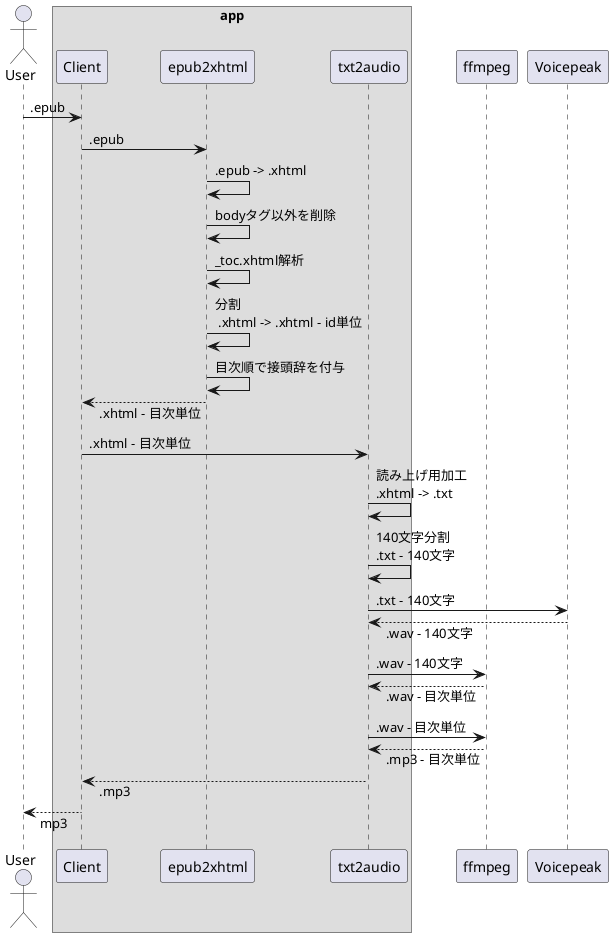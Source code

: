 @startuml
skinparam responseMessageBelowArrow true

actor User
box app
participant Client
participant epub2xhtml as e2x
participant txt2audio as t2a
end box
participant ffmpeg
participant Voicepeak

User -> Client: .epub

Client -> e2x: .epub
e2x -> e2x: .epub -> .xhtml
e2x -> e2x: bodyタグ以外を削除
e2x -> e2x: _toc.xhtml解析
e2x -> e2x: 分割\n .xhtml -> .xhtml - id単位
e2x -> e2x: 目次順で接頭辞を付与
Client <-- e2x: .xhtml - 目次単位

Client -> t2a: .xhtml - 目次単位
t2a -> t2a: 読み上げ用加工\n.xhtml -> .txt
t2a -> t2a: 140文字分割\n.txt - 140文字
t2a -> Voicepeak: .txt - 140文字
t2a <-- Voicepeak: .wav - 140文字
t2a -> ffmpeg: .wav - 140文字
t2a <-- ffmpeg: .wav - 目次単位
t2a -> ffmpeg: .wav - 目次単位
t2a <-- ffmpeg: .mp3 - 目次単位

Client <-- t2a: .mp3

User <-- Client: mp3

@enduml
